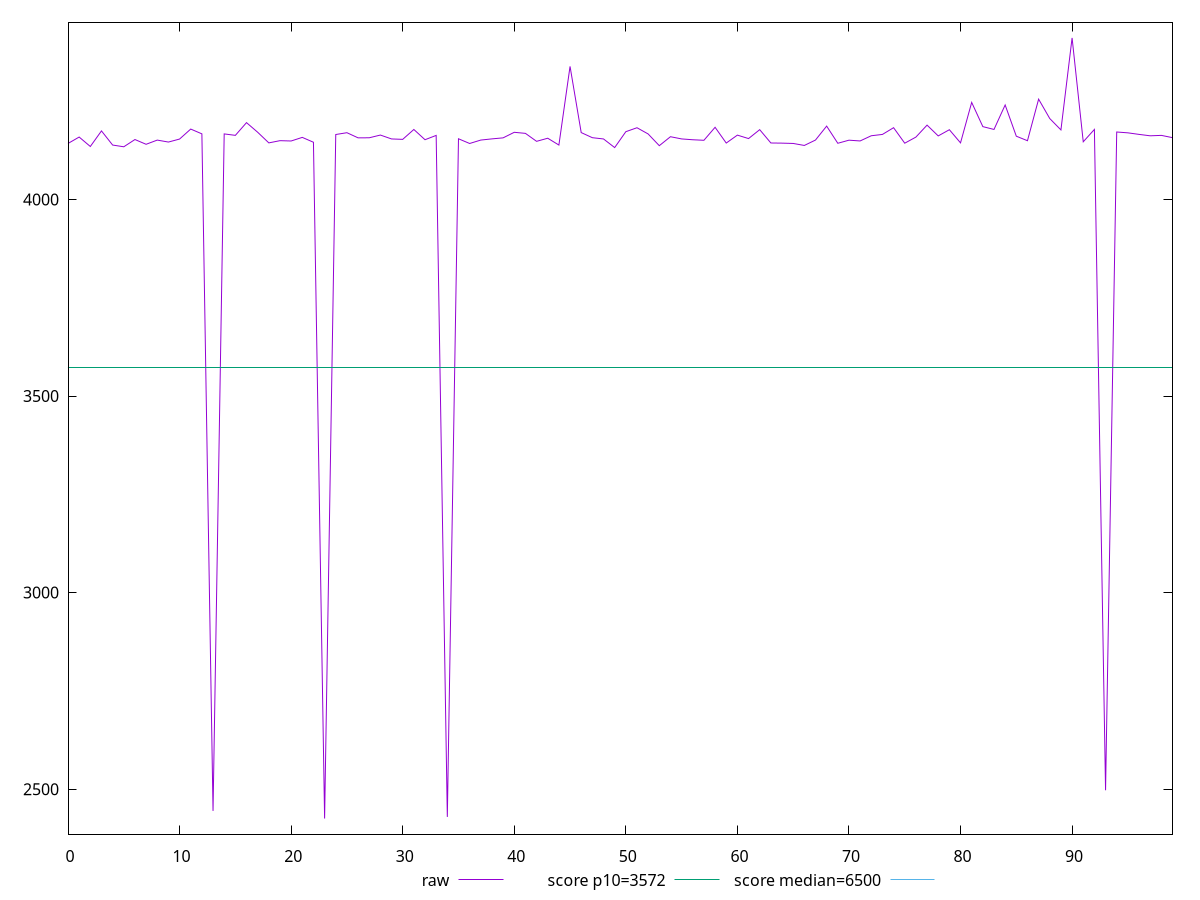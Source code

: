 reset

$raw <<EOF
0 4142.299999999999
1 4158.652
2 4134.631999999999
3 4174.2624
4 4138.308000000001
5 4133.896000000001
6 4152.32
7 4140.224
8 4150.91
9 4145.923999999999
10 4153.54
11 4178.956000000001
12 4166.780000000002
13 2444.63425
14 4166.643999999999
15 4162.956
16 4195.316000000001
17 4170.88
18 4143.804400000001
19 4149.451999999999
20 4148.62
21 4157.792
22 4145.423999999999
23 2425.3505
24 4165.100000000001
25 4169.696
26 4156.624
27 4156.791999999999
28 4163.732400000001
29 4153.844000000001
30 4152.768
31 4177.915999999999
32 4151.863999999999
33 4162.832
34 2429.455
35 4154.26
36 4142.276
37 4150.9864
38 4154
39 4156.616
40 4170.7119999999995
41 4168.02
42 4147.7588
43 4155.66
44 4138.312
45 4338.371999999999
46 4170.028
47 4157.0112
48 4153.804
49 4131.868000000001
50 4172.280000000001
51 4182.34
52 4166.509599999999
53 4136.6759999999995
54 4159.504
55 4153.888
56 4151.768
57 4150.4128
58 4183.46
59 4143.387999999999
60 4163.548000000001
61 4154.784
62 4177.4276
63 4143.5560000000005
64 4143.1720000000005
65 4142.363999999999
66 4137.2919999999995
67 4151.0108
68 4186.468000000001
69 4142.816000000001
70 4150.668
71 4148.724
72 4161.942
73 4165.312
74 4182.451999999999
75 4143.012000000001
76 4158.532
77 4188.9800000000005
78 4161.5296
79 4177.299999999999
80 4143.852000000001
81 4246.76
82 4185.168
83 4177.98
84 4240.236000000001
85 4160.816000000001
86 4149.34
87 4255.028
88 4205.66
89 4176.776
90 4410.812
91 4146.62
92 4178.0160000000005
93 2497.3025
94 4171.487999999999
95 4169.368000000001
96 4165.412
97 4161.82
98 4162.889999999999
99 4157.116
EOF

set key outside below
set xrange [0:99]
set yrange [2385.64127:4450.52123]
set trange [2385.64127:4450.52123]
set terminal svg size 640, 500 enhanced background rgb 'white'
set output "report_00012_2021-02-09T11:01:39.952Z/first-cpu-idle/samples/pages+cached+noadtech+nomedia/raw/values.svg"

plot $raw title "raw" with line, \
     3572 title "score p10=3572", \
     6500 title "score median=6500"

reset
